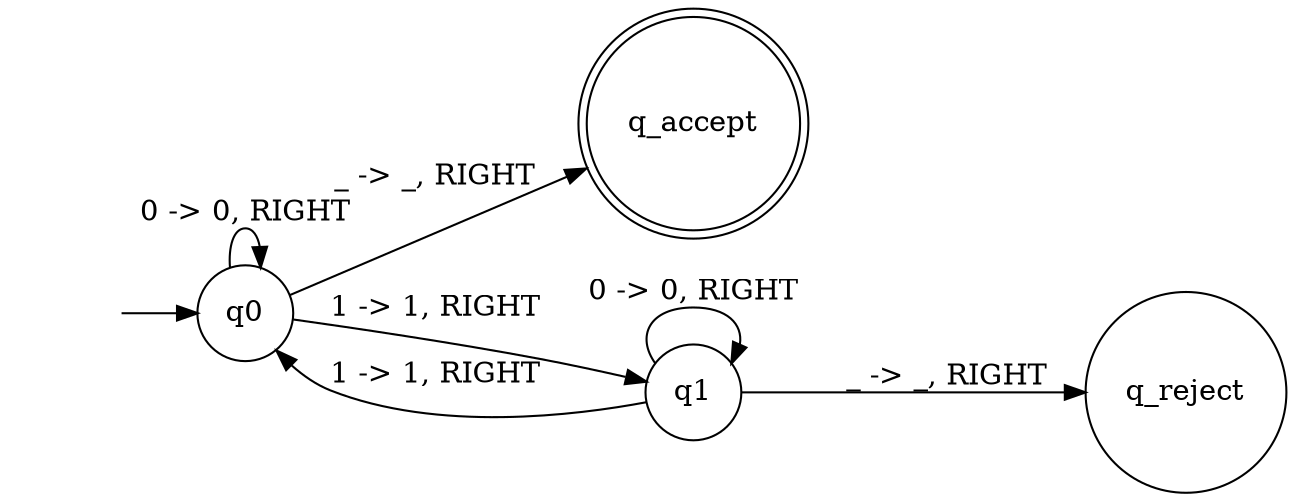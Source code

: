 digraph TuringMachine {
  rankdir=LR;
  node [shape = circle];
  "q_accept" [shape = doublecircle];
  "q_accept";
  "" [shape = none];
  "" -> "q0";
  "q1" -> "q_reject" [label = "_ -> _, RIGHT"];
  "q0" -> "q0" [label = "0 -> 0, RIGHT"];
  "q1" -> "q0" [label = "1 -> 1, RIGHT"];
  "q0" -> "q_accept" [label = "_ -> _, RIGHT"];
  "q1" -> "q1" [label = "0 -> 0, RIGHT"];
  "q0" -> "q1" [label = "1 -> 1, RIGHT"];
}
